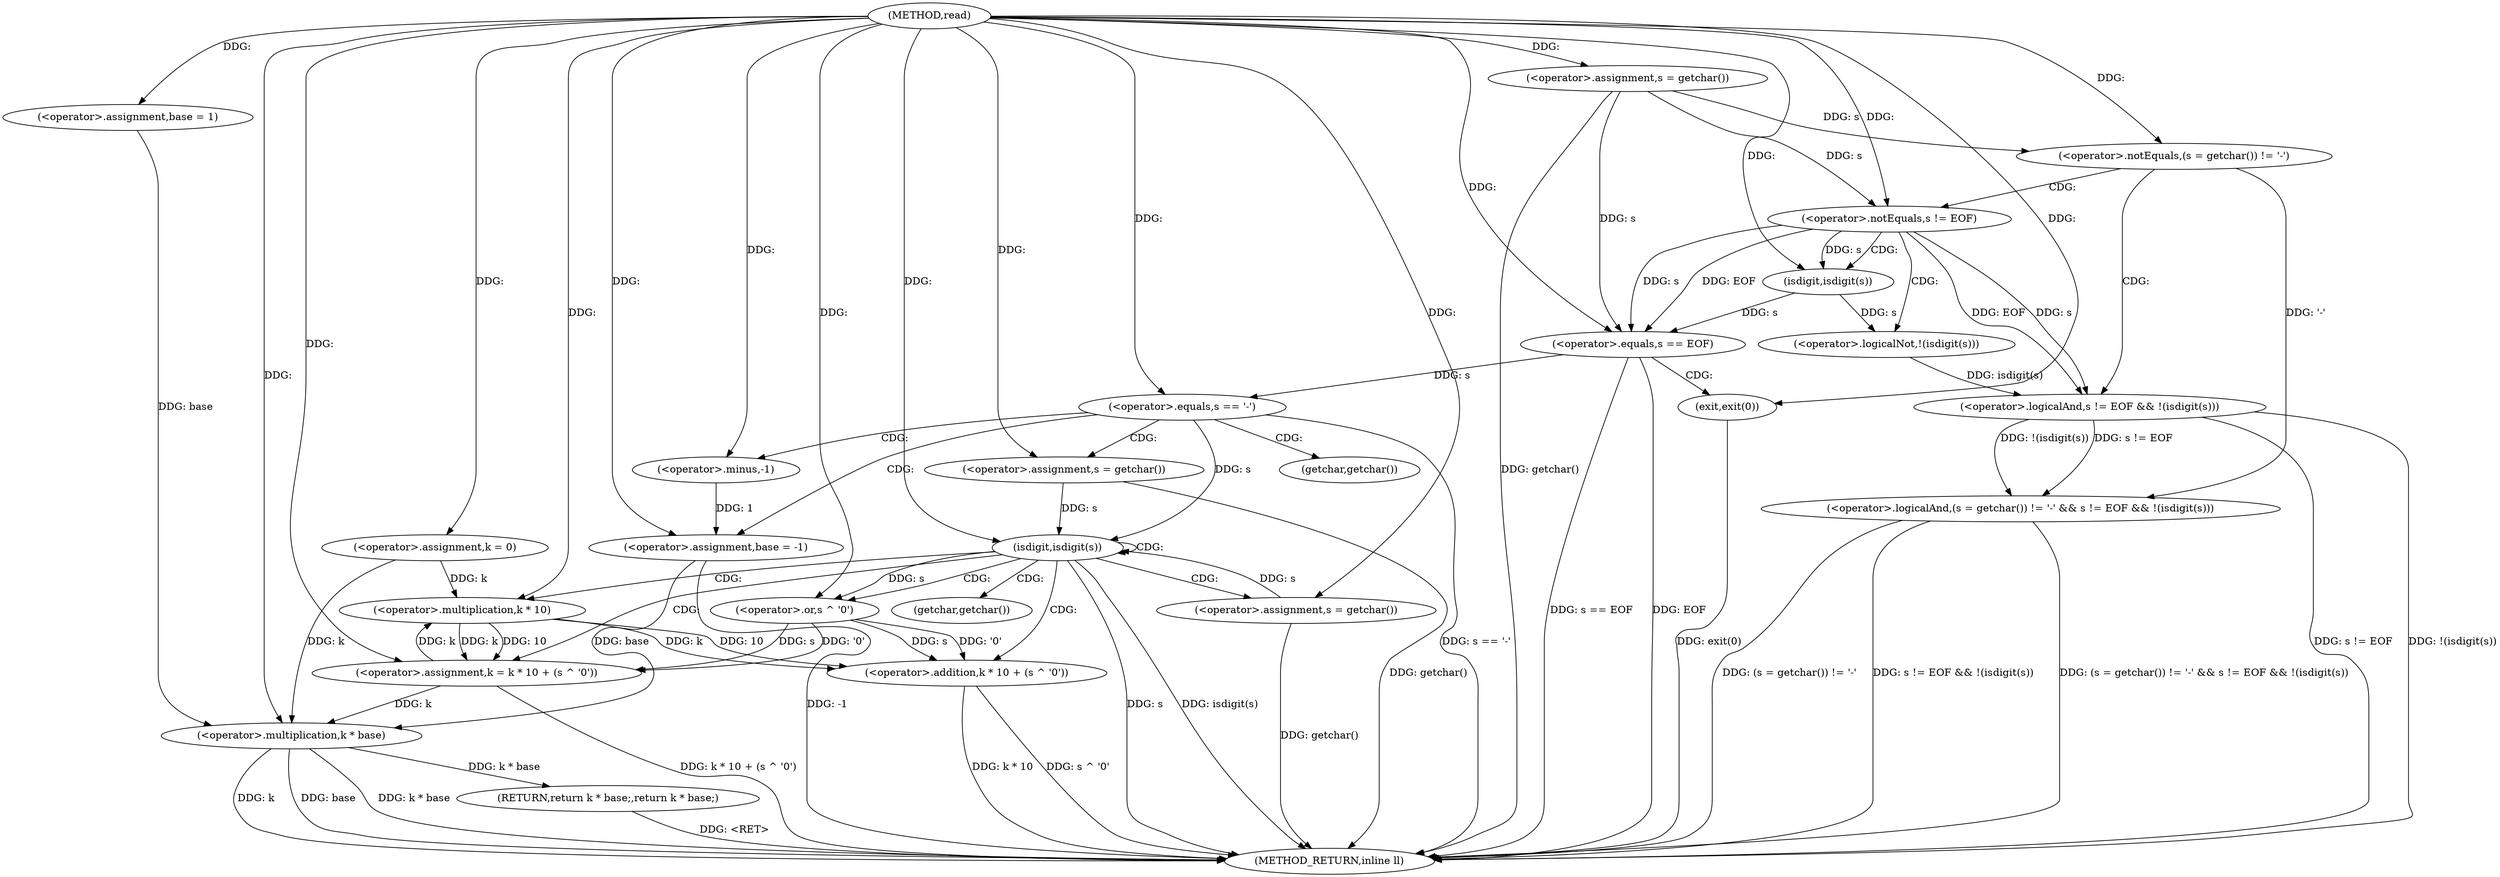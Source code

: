 digraph "read" {  
"1000127" [label = "(METHOD,read)" ]
"1000190" [label = "(METHOD_RETURN,inline ll)" ]
"1000131" [label = "(<operator>.assignment,k = 0)" ]
"1000135" [label = "(<operator>.assignment,base = 1)" ]
"1000186" [label = "(RETURN,return k * base;,return k * base;)" ]
"1000139" [label = "(<operator>.logicalAnd,(s = getchar()) != '-' && s != EOF && !(isdigit(s)))" ]
"1000153" [label = "(<operator>.equals,s == EOF)" ]
"1000156" [label = "(exit,exit(0))" ]
"1000159" [label = "(<operator>.equals,s == '-')" ]
"1000171" [label = "(isdigit,isdigit(s))" ]
"1000187" [label = "(<operator>.multiplication,k * base)" ]
"1000163" [label = "(<operator>.assignment,base = -1)" ]
"1000167" [label = "(<operator>.assignment,s = getchar())" ]
"1000174" [label = "(<operator>.assignment,k = k * 10 + (s ^ '0'))" ]
"1000183" [label = "(<operator>.assignment,s = getchar())" ]
"1000140" [label = "(<operator>.notEquals,(s = getchar()) != '-')" ]
"1000145" [label = "(<operator>.logicalAnd,s != EOF && !(isdigit(s)))" ]
"1000141" [label = "(<operator>.assignment,s = getchar())" ]
"1000146" [label = "(<operator>.notEquals,s != EOF)" ]
"1000149" [label = "(<operator>.logicalNot,!(isdigit(s)))" ]
"1000165" [label = "(<operator>.minus,-1)" ]
"1000176" [label = "(<operator>.addition,k * 10 + (s ^ '0'))" ]
"1000150" [label = "(isdigit,isdigit(s))" ]
"1000177" [label = "(<operator>.multiplication,k * 10)" ]
"1000180" [label = "(<operator>.or,s ^ '0')" ]
"1000169" [label = "(getchar,getchar())" ]
"1000185" [label = "(getchar,getchar())" ]
  "1000186" -> "1000190"  [ label = "DDG: <RET>"] 
  "1000141" -> "1000190"  [ label = "DDG: getchar()"] 
  "1000139" -> "1000190"  [ label = "DDG: (s = getchar()) != '-'"] 
  "1000145" -> "1000190"  [ label = "DDG: s != EOF"] 
  "1000145" -> "1000190"  [ label = "DDG: !(isdigit(s))"] 
  "1000139" -> "1000190"  [ label = "DDG: s != EOF && !(isdigit(s))"] 
  "1000139" -> "1000190"  [ label = "DDG: (s = getchar()) != '-' && s != EOF && !(isdigit(s))"] 
  "1000153" -> "1000190"  [ label = "DDG: EOF"] 
  "1000153" -> "1000190"  [ label = "DDG: s == EOF"] 
  "1000156" -> "1000190"  [ label = "DDG: exit(0)"] 
  "1000159" -> "1000190"  [ label = "DDG: s == '-'"] 
  "1000163" -> "1000190"  [ label = "DDG: -1"] 
  "1000167" -> "1000190"  [ label = "DDG: getchar()"] 
  "1000171" -> "1000190"  [ label = "DDG: s"] 
  "1000171" -> "1000190"  [ label = "DDG: isdigit(s)"] 
  "1000187" -> "1000190"  [ label = "DDG: k"] 
  "1000187" -> "1000190"  [ label = "DDG: base"] 
  "1000187" -> "1000190"  [ label = "DDG: k * base"] 
  "1000176" -> "1000190"  [ label = "DDG: k * 10"] 
  "1000176" -> "1000190"  [ label = "DDG: s ^ '0'"] 
  "1000174" -> "1000190"  [ label = "DDG: k * 10 + (s ^ '0')"] 
  "1000183" -> "1000190"  [ label = "DDG: getchar()"] 
  "1000127" -> "1000131"  [ label = "DDG: "] 
  "1000127" -> "1000135"  [ label = "DDG: "] 
  "1000187" -> "1000186"  [ label = "DDG: k * base"] 
  "1000140" -> "1000139"  [ label = "DDG: '-'"] 
  "1000145" -> "1000139"  [ label = "DDG: s != EOF"] 
  "1000145" -> "1000139"  [ label = "DDG: !(isdigit(s))"] 
  "1000141" -> "1000153"  [ label = "DDG: s"] 
  "1000146" -> "1000153"  [ label = "DDG: s"] 
  "1000150" -> "1000153"  [ label = "DDG: s"] 
  "1000127" -> "1000153"  [ label = "DDG: "] 
  "1000146" -> "1000153"  [ label = "DDG: EOF"] 
  "1000127" -> "1000156"  [ label = "DDG: "] 
  "1000153" -> "1000159"  [ label = "DDG: s"] 
  "1000127" -> "1000159"  [ label = "DDG: "] 
  "1000165" -> "1000163"  [ label = "DDG: 1"] 
  "1000127" -> "1000167"  [ label = "DDG: "] 
  "1000159" -> "1000171"  [ label = "DDG: s"] 
  "1000167" -> "1000171"  [ label = "DDG: s"] 
  "1000183" -> "1000171"  [ label = "DDG: s"] 
  "1000127" -> "1000171"  [ label = "DDG: "] 
  "1000180" -> "1000174"  [ label = "DDG: '0'"] 
  "1000180" -> "1000174"  [ label = "DDG: s"] 
  "1000177" -> "1000174"  [ label = "DDG: 10"] 
  "1000177" -> "1000174"  [ label = "DDG: k"] 
  "1000127" -> "1000183"  [ label = "DDG: "] 
  "1000131" -> "1000187"  [ label = "DDG: k"] 
  "1000174" -> "1000187"  [ label = "DDG: k"] 
  "1000127" -> "1000187"  [ label = "DDG: "] 
  "1000135" -> "1000187"  [ label = "DDG: base"] 
  "1000163" -> "1000187"  [ label = "DDG: base"] 
  "1000141" -> "1000140"  [ label = "DDG: s"] 
  "1000127" -> "1000140"  [ label = "DDG: "] 
  "1000146" -> "1000145"  [ label = "DDG: EOF"] 
  "1000146" -> "1000145"  [ label = "DDG: s"] 
  "1000149" -> "1000145"  [ label = "DDG: isdigit(s)"] 
  "1000127" -> "1000163"  [ label = "DDG: "] 
  "1000127" -> "1000174"  [ label = "DDG: "] 
  "1000127" -> "1000141"  [ label = "DDG: "] 
  "1000141" -> "1000146"  [ label = "DDG: s"] 
  "1000127" -> "1000146"  [ label = "DDG: "] 
  "1000150" -> "1000149"  [ label = "DDG: s"] 
  "1000127" -> "1000165"  [ label = "DDG: "] 
  "1000177" -> "1000176"  [ label = "DDG: 10"] 
  "1000177" -> "1000176"  [ label = "DDG: k"] 
  "1000180" -> "1000176"  [ label = "DDG: '0'"] 
  "1000180" -> "1000176"  [ label = "DDG: s"] 
  "1000146" -> "1000150"  [ label = "DDG: s"] 
  "1000127" -> "1000150"  [ label = "DDG: "] 
  "1000131" -> "1000177"  [ label = "DDG: k"] 
  "1000174" -> "1000177"  [ label = "DDG: k"] 
  "1000127" -> "1000177"  [ label = "DDG: "] 
  "1000171" -> "1000180"  [ label = "DDG: s"] 
  "1000127" -> "1000180"  [ label = "DDG: "] 
  "1000153" -> "1000156"  [ label = "CDG: "] 
  "1000159" -> "1000163"  [ label = "CDG: "] 
  "1000159" -> "1000167"  [ label = "CDG: "] 
  "1000159" -> "1000165"  [ label = "CDG: "] 
  "1000159" -> "1000169"  [ label = "CDG: "] 
  "1000171" -> "1000174"  [ label = "CDG: "] 
  "1000171" -> "1000171"  [ label = "CDG: "] 
  "1000171" -> "1000180"  [ label = "CDG: "] 
  "1000171" -> "1000176"  [ label = "CDG: "] 
  "1000171" -> "1000177"  [ label = "CDG: "] 
  "1000171" -> "1000183"  [ label = "CDG: "] 
  "1000171" -> "1000185"  [ label = "CDG: "] 
  "1000140" -> "1000145"  [ label = "CDG: "] 
  "1000140" -> "1000146"  [ label = "CDG: "] 
  "1000146" -> "1000150"  [ label = "CDG: "] 
  "1000146" -> "1000149"  [ label = "CDG: "] 
}
